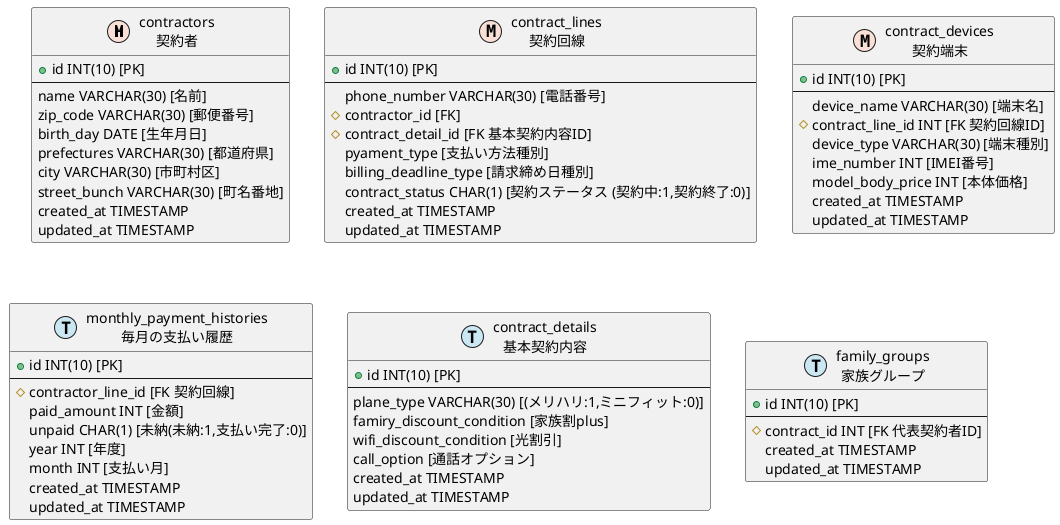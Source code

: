 @startuml

!define MASTER F9DFD5
!define TRANSACTION CAE7F2

entity contractors as "contractors\n契約者" <<M,MASTER>> {
  + id INT(10) [PK]
  --
  name VARCHAR(30) [名前]
  zip_code VARCHAR(30) [郵便番号]
  birth_day DATE [生年月日]
  prefectures VARCHAR(30) [都道府県]
  city VARCHAR(30) [市町村区]
  street_bunch VARCHAR(30) [町名番地]
  created_at TIMESTAMP
  updated_at TIMESTAMP
}

entity contract_lines as "contract_lines\n契約回線" <<M,MASTER>> {
  + id INT(10) [PK]
  --
  phone_number VARCHAR(30) [電話番号]
  # contractor_id [FK]
  # contract_detail_id [FK 基本契約内容ID]
   pyament_type [支払い方法種別]
  billing_deadline_type [請求締め日種別]
  contract_status CHAR(1) [契約ステータス (契約中:1,契約終了:0)]
  created_at TIMESTAMP
  updated_at TIMESTAMP
}

entity contract_devices as "contract_devices\n契約端末" <<M,MASTER>> {
  + id INT(10) [PK]
  --
  device_name VARCHAR(30) [端末名]
  # contract_line_id INT [FK 契約回線ID]
  device_type VARCHAR(30) [端末種別]
  ime_number INT [IMEI番号]
  model_body_price INT [本体価格]
  created_at TIMESTAMP
  updated_at TIMESTAMP
}

entity monthly_payment_histories as "monthly_payment_histories\n毎月の支払い履歴" <<T,TRANSACTION>> {
  + id INT(10) [PK]
  --
  # contractor_line_id [FK 契約回線]
  paid_amount INT [金額]
  unpaid CHAR(1) [未納(未納:1,支払い完了:0)]
  year INT [年度]
  month INT [支払い月]
  created_at TIMESTAMP
  updated_at TIMESTAMP
}

entity contract_details as "contract_details\n基本契約内容" <<T,TRANSACTION>> {
  + id INT(10) [PK]
  --
  plane_type VARCHAR(30) [(メリハリ:1,ミニフィット:0)]
  famiry_discount_condition [家族割plus]
  wifi_discount_condition [光割引]
  call_option [通話オプション]
  created_at TIMESTAMP
  updated_at TIMESTAMP
}

entity family_groups as "family_groups\n家族グループ" <<T,TRANSACTION>> {
  + id INT(10) [PK]
  --
  # contract_id INT [FK 代表契約者ID]
  created_at TIMESTAMP
  updated_at TIMESTAMP
}

@enduml